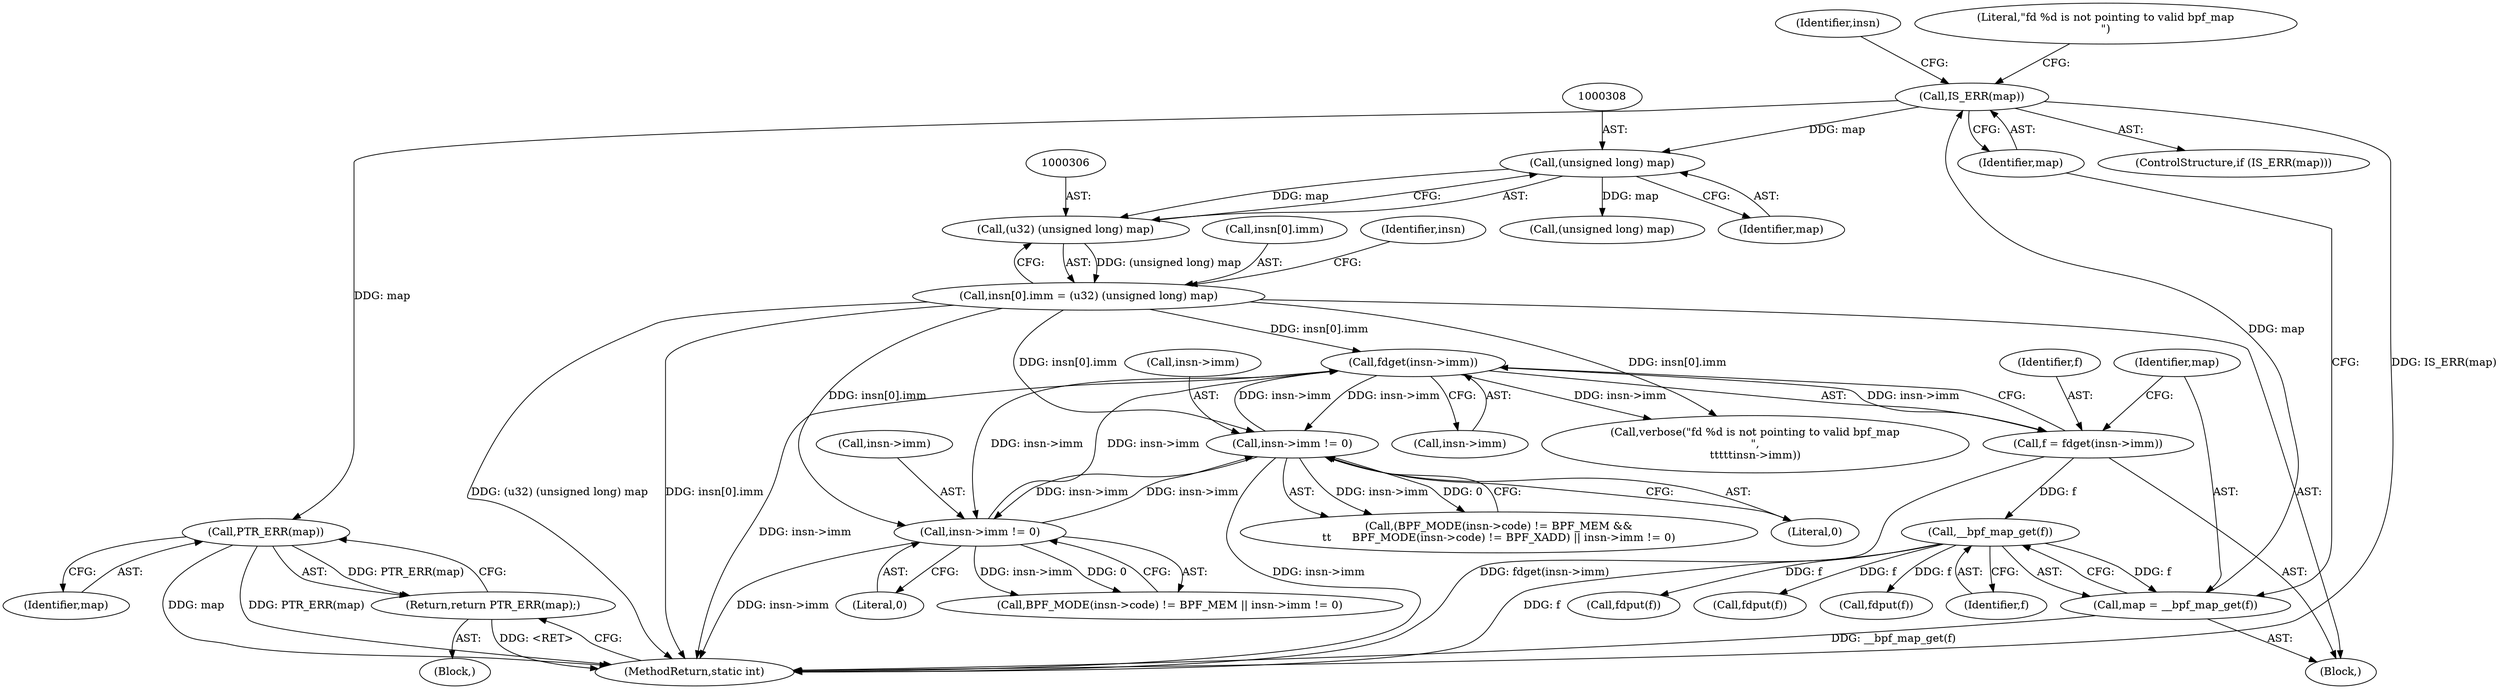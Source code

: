 digraph "0_linux_92117d8443bc5afacc8d5ba82e541946310f106e_4@pointer" {
"1000297" [label="(Call,PTR_ERR(map))"];
"1000288" [label="(Call,IS_ERR(map))"];
"1000283" [label="(Call,map = __bpf_map_get(f))"];
"1000285" [label="(Call,__bpf_map_get(f))"];
"1000277" [label="(Call,f = fdget(insn->imm))"];
"1000279" [label="(Call,fdget(insn->imm))"];
"1000188" [label="(Call,insn->imm != 0)"];
"1000299" [label="(Call,insn[0].imm = (u32) (unsigned long) map)"];
"1000305" [label="(Call,(u32) (unsigned long) map)"];
"1000307" [label="(Call,(unsigned long) map)"];
"1000155" [label="(Call,insn->imm != 0)"];
"1000296" [label="(Return,return PTR_ERR(map);)"];
"1000291" [label="(Call,verbose(\"fd %d is not pointing to valid bpf_map\n\",\n\t\t\t\t\tinsn->imm))"];
"1000148" [label="(Call,BPF_MODE(insn->code) != BPF_MEM || insn->imm != 0)"];
"1000353" [label="(Call,fdput(f))"];
"1000285" [label="(Call,__bpf_map_get(f))"];
"1000159" [label="(Literal,0)"];
"1000155" [label="(Call,insn->imm != 0)"];
"1000371" [label="(Call,fdput(f))"];
"1000192" [label="(Literal,0)"];
"1000189" [label="(Call,insn->imm)"];
"1000278" [label="(Identifier,f)"];
"1000298" [label="(Identifier,map)"];
"1000279" [label="(Call,fdget(insn->imm))"];
"1000290" [label="(Block,)"];
"1000302" [label="(Identifier,insn)"];
"1000288" [label="(Call,IS_ERR(map))"];
"1000174" [label="(Call,(BPF_MODE(insn->code) != BPF_MEM &&\n\t\t      BPF_MODE(insn->code) != BPF_XADD) || insn->imm != 0)"];
"1000305" [label="(Call,(u32) (unsigned long) map)"];
"1000283" [label="(Call,map = __bpf_map_get(f))"];
"1000188" [label="(Call,insn->imm != 0)"];
"1000296" [label="(Return,return PTR_ERR(map);)"];
"1000289" [label="(Identifier,map)"];
"1000307" [label="(Call,(unsigned long) map)"];
"1000313" [label="(Identifier,insn)"];
"1000286" [label="(Identifier,f)"];
"1000156" [label="(Call,insn->imm)"];
"1000297" [label="(Call,PTR_ERR(map))"];
"1000299" [label="(Call,insn[0].imm = (u32) (unsigned long) map)"];
"1000380" [label="(MethodReturn,static int)"];
"1000280" [label="(Call,insn->imm)"];
"1000277" [label="(Call,f = fdget(insn->imm))"];
"1000300" [label="(Call,insn[0].imm)"];
"1000309" [label="(Identifier,map)"];
"1000292" [label="(Literal,\"fd %d is not pointing to valid bpf_map\n\")"];
"1000287" [label="(ControlStructure,if (IS_ERR(map)))"];
"1000319" [label="(Call,(unsigned long) map)"];
"1000211" [label="(Block,)"];
"1000343" [label="(Call,fdput(f))"];
"1000284" [label="(Identifier,map)"];
"1000297" -> "1000296"  [label="AST: "];
"1000297" -> "1000298"  [label="CFG: "];
"1000298" -> "1000297"  [label="AST: "];
"1000296" -> "1000297"  [label="CFG: "];
"1000297" -> "1000380"  [label="DDG: map"];
"1000297" -> "1000380"  [label="DDG: PTR_ERR(map)"];
"1000297" -> "1000296"  [label="DDG: PTR_ERR(map)"];
"1000288" -> "1000297"  [label="DDG: map"];
"1000288" -> "1000287"  [label="AST: "];
"1000288" -> "1000289"  [label="CFG: "];
"1000289" -> "1000288"  [label="AST: "];
"1000292" -> "1000288"  [label="CFG: "];
"1000302" -> "1000288"  [label="CFG: "];
"1000288" -> "1000380"  [label="DDG: IS_ERR(map)"];
"1000283" -> "1000288"  [label="DDG: map"];
"1000288" -> "1000307"  [label="DDG: map"];
"1000283" -> "1000211"  [label="AST: "];
"1000283" -> "1000285"  [label="CFG: "];
"1000284" -> "1000283"  [label="AST: "];
"1000285" -> "1000283"  [label="AST: "];
"1000289" -> "1000283"  [label="CFG: "];
"1000283" -> "1000380"  [label="DDG: __bpf_map_get(f)"];
"1000285" -> "1000283"  [label="DDG: f"];
"1000285" -> "1000286"  [label="CFG: "];
"1000286" -> "1000285"  [label="AST: "];
"1000285" -> "1000380"  [label="DDG: f"];
"1000277" -> "1000285"  [label="DDG: f"];
"1000285" -> "1000343"  [label="DDG: f"];
"1000285" -> "1000353"  [label="DDG: f"];
"1000285" -> "1000371"  [label="DDG: f"];
"1000277" -> "1000211"  [label="AST: "];
"1000277" -> "1000279"  [label="CFG: "];
"1000278" -> "1000277"  [label="AST: "];
"1000279" -> "1000277"  [label="AST: "];
"1000284" -> "1000277"  [label="CFG: "];
"1000277" -> "1000380"  [label="DDG: fdget(insn->imm)"];
"1000279" -> "1000277"  [label="DDG: insn->imm"];
"1000279" -> "1000280"  [label="CFG: "];
"1000280" -> "1000279"  [label="AST: "];
"1000279" -> "1000380"  [label="DDG: insn->imm"];
"1000279" -> "1000155"  [label="DDG: insn->imm"];
"1000279" -> "1000188"  [label="DDG: insn->imm"];
"1000188" -> "1000279"  [label="DDG: insn->imm"];
"1000299" -> "1000279"  [label="DDG: insn[0].imm"];
"1000155" -> "1000279"  [label="DDG: insn->imm"];
"1000279" -> "1000291"  [label="DDG: insn->imm"];
"1000188" -> "1000174"  [label="AST: "];
"1000188" -> "1000192"  [label="CFG: "];
"1000189" -> "1000188"  [label="AST: "];
"1000192" -> "1000188"  [label="AST: "];
"1000174" -> "1000188"  [label="CFG: "];
"1000188" -> "1000380"  [label="DDG: insn->imm"];
"1000188" -> "1000155"  [label="DDG: insn->imm"];
"1000188" -> "1000174"  [label="DDG: insn->imm"];
"1000188" -> "1000174"  [label="DDG: 0"];
"1000299" -> "1000188"  [label="DDG: insn[0].imm"];
"1000155" -> "1000188"  [label="DDG: insn->imm"];
"1000299" -> "1000211"  [label="AST: "];
"1000299" -> "1000305"  [label="CFG: "];
"1000300" -> "1000299"  [label="AST: "];
"1000305" -> "1000299"  [label="AST: "];
"1000313" -> "1000299"  [label="CFG: "];
"1000299" -> "1000380"  [label="DDG: (u32) (unsigned long) map"];
"1000299" -> "1000380"  [label="DDG: insn[0].imm"];
"1000299" -> "1000155"  [label="DDG: insn[0].imm"];
"1000299" -> "1000291"  [label="DDG: insn[0].imm"];
"1000305" -> "1000299"  [label="DDG: (unsigned long) map"];
"1000305" -> "1000307"  [label="CFG: "];
"1000306" -> "1000305"  [label="AST: "];
"1000307" -> "1000305"  [label="AST: "];
"1000307" -> "1000305"  [label="DDG: map"];
"1000307" -> "1000309"  [label="CFG: "];
"1000308" -> "1000307"  [label="AST: "];
"1000309" -> "1000307"  [label="AST: "];
"1000307" -> "1000319"  [label="DDG: map"];
"1000155" -> "1000148"  [label="AST: "];
"1000155" -> "1000159"  [label="CFG: "];
"1000156" -> "1000155"  [label="AST: "];
"1000159" -> "1000155"  [label="AST: "];
"1000148" -> "1000155"  [label="CFG: "];
"1000155" -> "1000380"  [label="DDG: insn->imm"];
"1000155" -> "1000148"  [label="DDG: insn->imm"];
"1000155" -> "1000148"  [label="DDG: 0"];
"1000296" -> "1000290"  [label="AST: "];
"1000380" -> "1000296"  [label="CFG: "];
"1000296" -> "1000380"  [label="DDG: <RET>"];
}
